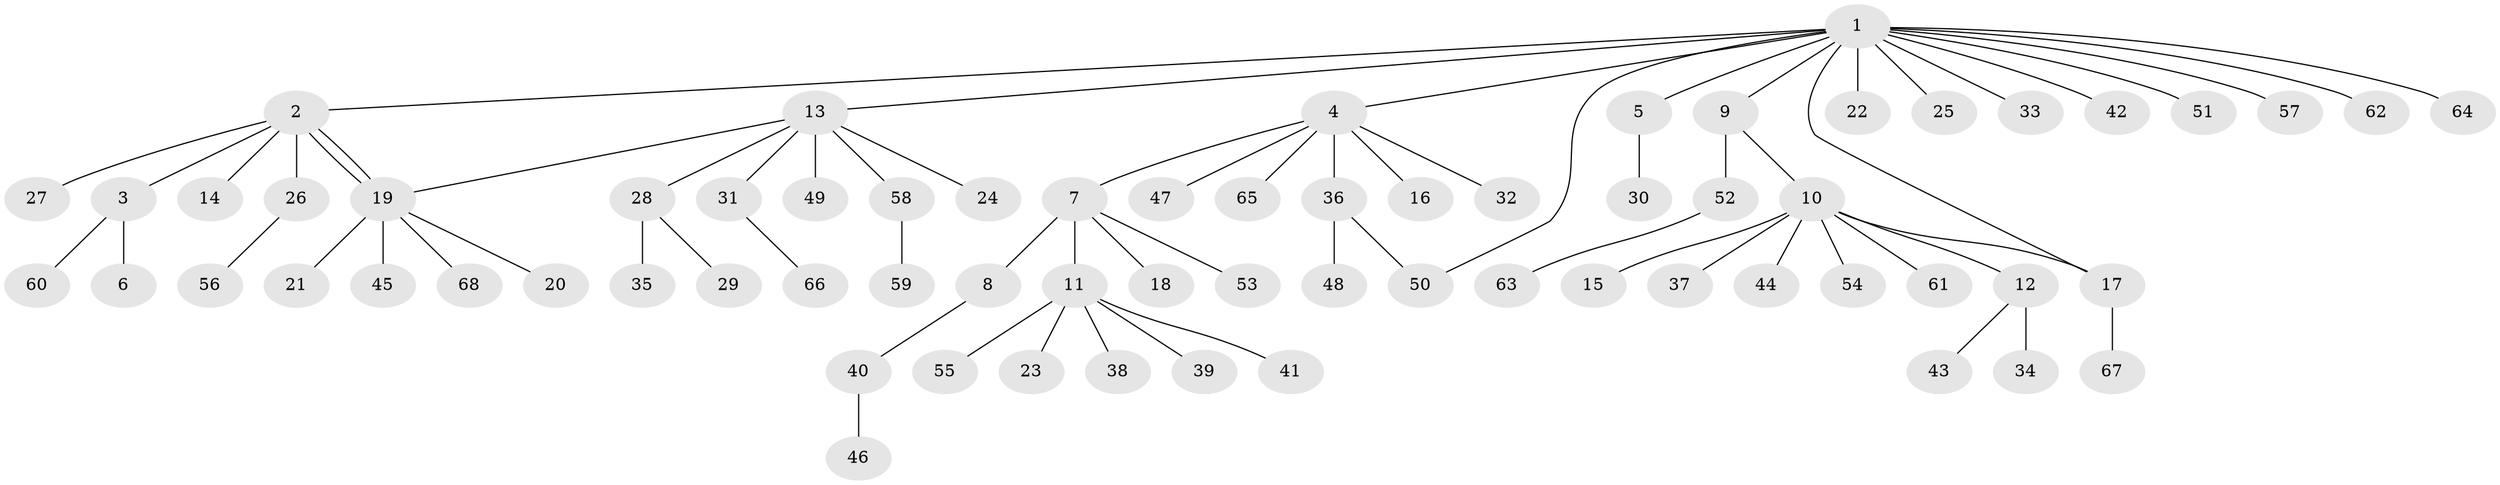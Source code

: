 // coarse degree distribution, {14: 0.02, 6: 0.06, 2: 0.08, 1: 0.72, 5: 0.04, 3: 0.04, 7: 0.04}
// Generated by graph-tools (version 1.1) at 2025/41/03/06/25 10:41:45]
// undirected, 68 vertices, 71 edges
graph export_dot {
graph [start="1"]
  node [color=gray90,style=filled];
  1;
  2;
  3;
  4;
  5;
  6;
  7;
  8;
  9;
  10;
  11;
  12;
  13;
  14;
  15;
  16;
  17;
  18;
  19;
  20;
  21;
  22;
  23;
  24;
  25;
  26;
  27;
  28;
  29;
  30;
  31;
  32;
  33;
  34;
  35;
  36;
  37;
  38;
  39;
  40;
  41;
  42;
  43;
  44;
  45;
  46;
  47;
  48;
  49;
  50;
  51;
  52;
  53;
  54;
  55;
  56;
  57;
  58;
  59;
  60;
  61;
  62;
  63;
  64;
  65;
  66;
  67;
  68;
  1 -- 2;
  1 -- 4;
  1 -- 5;
  1 -- 9;
  1 -- 13;
  1 -- 17;
  1 -- 22;
  1 -- 25;
  1 -- 33;
  1 -- 42;
  1 -- 50;
  1 -- 51;
  1 -- 57;
  1 -- 62;
  1 -- 64;
  2 -- 3;
  2 -- 14;
  2 -- 19;
  2 -- 19;
  2 -- 26;
  2 -- 27;
  3 -- 6;
  3 -- 60;
  4 -- 7;
  4 -- 16;
  4 -- 32;
  4 -- 36;
  4 -- 47;
  4 -- 65;
  5 -- 30;
  7 -- 8;
  7 -- 11;
  7 -- 18;
  7 -- 53;
  8 -- 40;
  9 -- 10;
  9 -- 52;
  10 -- 12;
  10 -- 15;
  10 -- 17;
  10 -- 37;
  10 -- 44;
  10 -- 54;
  10 -- 61;
  11 -- 23;
  11 -- 38;
  11 -- 39;
  11 -- 41;
  11 -- 55;
  12 -- 34;
  12 -- 43;
  13 -- 19;
  13 -- 24;
  13 -- 28;
  13 -- 31;
  13 -- 49;
  13 -- 58;
  17 -- 67;
  19 -- 20;
  19 -- 21;
  19 -- 45;
  19 -- 68;
  26 -- 56;
  28 -- 29;
  28 -- 35;
  31 -- 66;
  36 -- 48;
  36 -- 50;
  40 -- 46;
  52 -- 63;
  58 -- 59;
}
